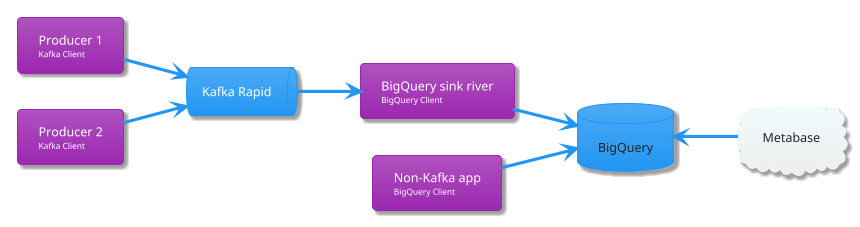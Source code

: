 @startuml
'https://plantuml.com/deployment-diagram
!theme materia

left to right direction

cloud Metabase
database BigQuery
queue "Kafka Rapid" as Kafka

card bq_sink [
    BigQuery sink river
    <size:8>BigQuery Client</size>
]
card producer1 [
    Producer 1
    <size:8>Kafka Client</size>
]
card producer2 [
    Producer 2
    <size:8>Kafka Client</size>
]
card app1 [
    Non-Kafka app
    <size:8>BigQuery Client</size>
]


producer1 --> Kafka
producer2 --> Kafka
Kafka --> bq_sink
bq_sink --> BigQuery
BigQuery <-- Metabase
app1 --> BigQuery

@enduml